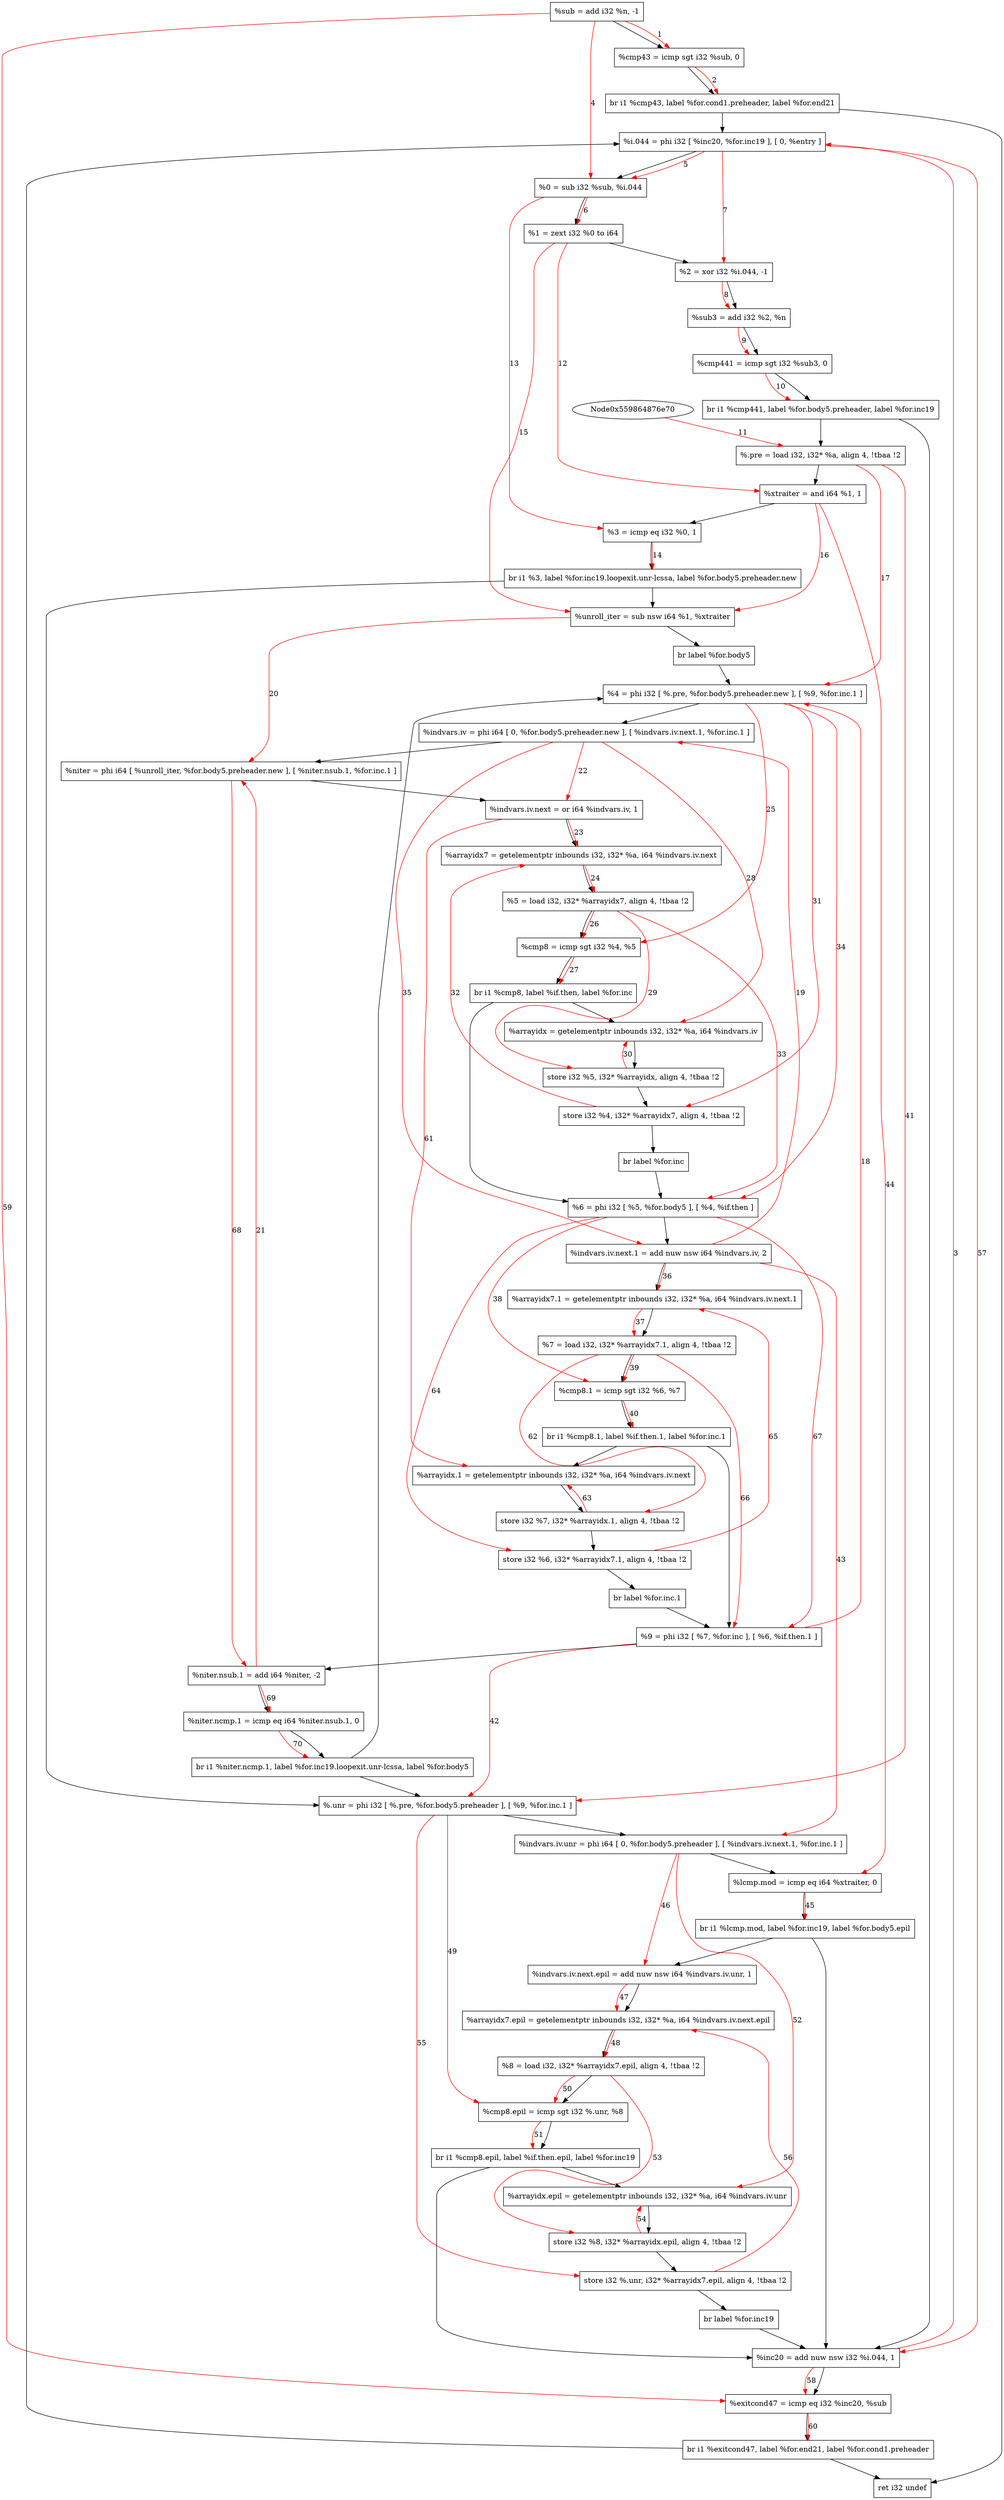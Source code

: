 digraph "CDFG for'func' function" {
	Node0x559864877100[shape=record, label="  %sub = add i32 %n, -1"]
	Node0x5598648771a0[shape=record, label="  %cmp43 = icmp sgt i32 %sub, 0"]
	Node0x559864801c98[shape=record, label="  br i1 %cmp43, label %for.cond1.preheader, label %for.end21"]
	Node0x5598648774c8[shape=record, label="  %i.044 = phi i32 [ %inc20, %for.inc19 ], [ 0, %entry ]"]
	Node0x5598648775b0[shape=record, label="  %0 = sub i32 %sub, %i.044"]
	Node0x559864877628[shape=record, label="  %1 = zext i32 %0 to i64"]
	Node0x5598648776c0[shape=record, label="  %2 = xor i32 %i.044, -1"]
	Node0x559864877760[shape=record, label="  %sub3 = add i32 %2, %n"]
	Node0x5598648777d0[shape=record, label="  %cmp441 = icmp sgt i32 %sub3, 0"]
	Node0x559864801db8[shape=record, label="  br i1 %cmp441, label %for.body5.preheader, label %for.inc19"]
	Node0x5598648778d8[shape=record, label="  %.pre = load i32, i32* %a, align 4, !tbaa !2"]
	Node0x5598648789c0[shape=record, label="  %xtraiter = and i64 %1, 1"]
	Node0x559864878a60[shape=record, label="  %3 = icmp eq i32 %0, 1"]
	Node0x55986480d348[shape=record, label="  br i1 %3, label %for.inc19.loopexit.unr-lcssa, label %for.body5.preheader.new"]
	Node0x559864878d20[shape=record, label="  %unroll_iter = sub nsw i64 %1, %xtraiter"]
	Node0x559864878df8[shape=record, label="  br label %for.body5"]
	Node0x559864878f08[shape=record, label="  %4 = phi i32 [ %.pre, %for.body5.preheader.new ], [ %9, %for.inc.1 ]"]
	Node0x5598648790e8[shape=record, label="  %indvars.iv = phi i64 [ 0, %for.body5.preheader.new ], [ %indvars.iv.next.1, %for.inc.1 ]"]
	Node0x559864879248[shape=record, label="  %niter = phi i64 [ %unroll_iter, %for.body5.preheader.new ], [ %niter.nsub.1, %for.inc.1 ]"]
	Node0x559864879330[shape=record, label="  %indvars.iv.next = or i64 %indvars.iv, 1"]
	Node0x559864879400[shape=record, label="  %arrayidx7 = getelementptr inbounds i32, i32* %a, i64 %indvars.iv.next"]
	Node0x559864879468[shape=record, label="  %5 = load i32, i32* %arrayidx7, align 4, !tbaa !2"]
	Node0x559864879af0[shape=record, label="  %cmp8 = icmp sgt i32 %4, %5"]
	Node0x55986480d468[shape=record, label="  br i1 %cmp8, label %if.then, label %for.inc"]
	Node0x55986487a040[shape=record, label="  %arrayidx = getelementptr inbounds i32, i32* %a, i64 %indvars.iv"]
	Node0x55986487a0f0[shape=record, label="  store i32 %5, i32* %arrayidx, align 4, !tbaa !2"]
	Node0x55986487a170[shape=record, label="  store i32 %4, i32* %arrayidx7, align 4, !tbaa !2"]
	Node0x559864879ef8[shape=record, label="  br label %for.inc"]
	Node0x55986487a1c8[shape=record, label="  %6 = phi i32 [ %5, %for.body5 ], [ %4, %if.then ]"]
	Node0x55986487a2f0[shape=record, label="  %indvars.iv.next.1 = add nuw nsw i64 %indvars.iv, 2"]
	Node0x55986487a390[shape=record, label="  %arrayidx7.1 = getelementptr inbounds i32, i32* %a, i64 %indvars.iv.next.1"]
	Node0x559864879098[shape=record, label="  %7 = load i32, i32* %arrayidx7.1, align 4, !tbaa !2"]
	Node0x55986487a410[shape=record, label="  %cmp8.1 = icmp sgt i32 %6, %7"]
	Node0x55986480d588[shape=record, label="  br i1 %cmp8.1, label %if.then.1, label %for.inc.1"]
	Node0x55986487a4d8[shape=record, label="  %.unr = phi i32 [ %.pre, %for.body5.preheader ], [ %9, %for.inc.1 ]"]
	Node0x55986487a598[shape=record, label="  %indvars.iv.unr = phi i64 [ 0, %for.body5.preheader ], [ %indvars.iv.next.1, %for.inc.1 ]"]
	Node0x55986487a660[shape=record, label="  %lcmp.mod = icmp eq i64 %xtraiter, 0"]
	Node0x55986487a768[shape=record, label="  br i1 %lcmp.mod, label %for.inc19, label %for.body5.epil"]
	Node0x55986487a7e0[shape=record, label="  %indvars.iv.next.epil = add nuw nsw i64 %indvars.iv.unr, 1"]
	Node0x55986487a8e0[shape=record, label="  %arrayidx7.epil = getelementptr inbounds i32, i32* %a, i64 %indvars.iv.next.epil"]
	Node0x559864878b78[shape=record, label="  %8 = load i32, i32* %arrayidx7.epil, align 4, !tbaa !2"]
	Node0x55986487a9f0[shape=record, label="  %cmp8.epil = icmp sgt i32 %.unr, %8"]
	Node0x55986487ab08[shape=record, label="  br i1 %cmp8.epil, label %if.then.epil, label %for.inc19"]
	Node0x55986487ab80[shape=record, label="  %arrayidx.epil = getelementptr inbounds i32, i32* %a, i64 %indvars.iv.unr"]
	Node0x55986487ac00[shape=record, label="  store i32 %8, i32* %arrayidx.epil, align 4, !tbaa !2"]
	Node0x55986487ac80[shape=record, label="  store i32 %.unr, i32* %arrayidx7.epil, align 4, !tbaa !2"]
	Node0x55986487aa78[shape=record, label="  br label %for.inc19"]
	Node0x55986487ad00[shape=record, label="  %inc20 = add nuw nsw i32 %i.044, 1"]
	Node0x55986487ad70[shape=record, label="  %exitcond47 = icmp eq i32 %inc20, %sub"]
	Node0x55986487ae58[shape=record, label="  br i1 %exitcond47, label %for.end21, label %for.cond1.preheader"]
	Node0x559864877338[shape=record, label="  ret i32 undef"]
	Node0x55986487b300[shape=record, label="  %arrayidx.1 = getelementptr inbounds i32, i32* %a, i64 %indvars.iv.next"]
	Node0x55986487b380[shape=record, label="  store i32 %7, i32* %arrayidx.1, align 4, !tbaa !2"]
	Node0x55986487b400[shape=record, label="  store i32 %6, i32* %arrayidx7.1, align 4, !tbaa !2"]
	Node0x559864879fc8[shape=record, label="  br label %for.inc.1"]
	Node0x55986487b458[shape=record, label="  %9 = phi i32 [ %7, %for.inc ], [ %6, %if.then.1 ]"]
	Node0x55986487b520[shape=record, label="  %niter.nsub.1 = add i64 %niter, -2"]
	Node0x55986487b590[shape=record, label="  %niter.ncmp.1 = icmp eq i64 %niter.nsub.1, 0"]
	Node0x55986487be58[shape=record, label="  br i1 %niter.ncmp.1, label %for.inc19.loopexit.unr-lcssa, label %for.body5"]
	Node0x559864877100 -> Node0x5598648771a0
	Node0x5598648771a0 -> Node0x559864801c98
	Node0x559864801c98 -> Node0x5598648774c8
	Node0x559864801c98 -> Node0x559864877338
	Node0x5598648774c8 -> Node0x5598648775b0
	Node0x5598648775b0 -> Node0x559864877628
	Node0x559864877628 -> Node0x5598648776c0
	Node0x5598648776c0 -> Node0x559864877760
	Node0x559864877760 -> Node0x5598648777d0
	Node0x5598648777d0 -> Node0x559864801db8
	Node0x559864801db8 -> Node0x5598648778d8
	Node0x559864801db8 -> Node0x55986487ad00
	Node0x5598648778d8 -> Node0x5598648789c0
	Node0x5598648789c0 -> Node0x559864878a60
	Node0x559864878a60 -> Node0x55986480d348
	Node0x55986480d348 -> Node0x55986487a4d8
	Node0x55986480d348 -> Node0x559864878d20
	Node0x559864878d20 -> Node0x559864878df8
	Node0x559864878df8 -> Node0x559864878f08
	Node0x559864878f08 -> Node0x5598648790e8
	Node0x5598648790e8 -> Node0x559864879248
	Node0x559864879248 -> Node0x559864879330
	Node0x559864879330 -> Node0x559864879400
	Node0x559864879400 -> Node0x559864879468
	Node0x559864879468 -> Node0x559864879af0
	Node0x559864879af0 -> Node0x55986480d468
	Node0x55986480d468 -> Node0x55986487a040
	Node0x55986480d468 -> Node0x55986487a1c8
	Node0x55986487a040 -> Node0x55986487a0f0
	Node0x55986487a0f0 -> Node0x55986487a170
	Node0x55986487a170 -> Node0x559864879ef8
	Node0x559864879ef8 -> Node0x55986487a1c8
	Node0x55986487a1c8 -> Node0x55986487a2f0
	Node0x55986487a2f0 -> Node0x55986487a390
	Node0x55986487a390 -> Node0x559864879098
	Node0x559864879098 -> Node0x55986487a410
	Node0x55986487a410 -> Node0x55986480d588
	Node0x55986480d588 -> Node0x55986487b300
	Node0x55986480d588 -> Node0x55986487b458
	Node0x55986487a4d8 -> Node0x55986487a598
	Node0x55986487a598 -> Node0x55986487a660
	Node0x55986487a660 -> Node0x55986487a768
	Node0x55986487a768 -> Node0x55986487ad00
	Node0x55986487a768 -> Node0x55986487a7e0
	Node0x55986487a7e0 -> Node0x55986487a8e0
	Node0x55986487a8e0 -> Node0x559864878b78
	Node0x559864878b78 -> Node0x55986487a9f0
	Node0x55986487a9f0 -> Node0x55986487ab08
	Node0x55986487ab08 -> Node0x55986487ab80
	Node0x55986487ab08 -> Node0x55986487ad00
	Node0x55986487ab80 -> Node0x55986487ac00
	Node0x55986487ac00 -> Node0x55986487ac80
	Node0x55986487ac80 -> Node0x55986487aa78
	Node0x55986487aa78 -> Node0x55986487ad00
	Node0x55986487ad00 -> Node0x55986487ad70
	Node0x55986487ad70 -> Node0x55986487ae58
	Node0x55986487ae58 -> Node0x559864877338
	Node0x55986487ae58 -> Node0x5598648774c8
	Node0x55986487b300 -> Node0x55986487b380
	Node0x55986487b380 -> Node0x55986487b400
	Node0x55986487b400 -> Node0x559864879fc8
	Node0x559864879fc8 -> Node0x55986487b458
	Node0x55986487b458 -> Node0x55986487b520
	Node0x55986487b520 -> Node0x55986487b590
	Node0x55986487b590 -> Node0x55986487be58
	Node0x55986487be58 -> Node0x55986487a4d8
	Node0x55986487be58 -> Node0x559864878f08
edge [color=red]
	Node0x559864877100 -> Node0x5598648771a0[label="1"]
	Node0x5598648771a0 -> Node0x559864801c98[label="2"]
	Node0x55986487ad00 -> Node0x5598648774c8[label="3"]
	Node0x559864877100 -> Node0x5598648775b0[label="4"]
	Node0x5598648774c8 -> Node0x5598648775b0[label="5"]
	Node0x5598648775b0 -> Node0x559864877628[label="6"]
	Node0x5598648774c8 -> Node0x5598648776c0[label="7"]
	Node0x5598648776c0 -> Node0x559864877760[label="8"]
	Node0x559864877760 -> Node0x5598648777d0[label="9"]
	Node0x5598648777d0 -> Node0x559864801db8[label="10"]
	Node0x559864876e70 -> Node0x5598648778d8[label="11"]
	Node0x559864877628 -> Node0x5598648789c0[label="12"]
	Node0x5598648775b0 -> Node0x559864878a60[label="13"]
	Node0x559864878a60 -> Node0x55986480d348[label="14"]
	Node0x559864877628 -> Node0x559864878d20[label="15"]
	Node0x5598648789c0 -> Node0x559864878d20[label="16"]
	Node0x5598648778d8 -> Node0x559864878f08[label="17"]
	Node0x55986487b458 -> Node0x559864878f08[label="18"]
	Node0x55986487a2f0 -> Node0x5598648790e8[label="19"]
	Node0x559864878d20 -> Node0x559864879248[label="20"]
	Node0x55986487b520 -> Node0x559864879248[label="21"]
	Node0x5598648790e8 -> Node0x559864879330[label="22"]
	Node0x559864879330 -> Node0x559864879400[label="23"]
	Node0x559864879400 -> Node0x559864879468[label="24"]
	Node0x559864878f08 -> Node0x559864879af0[label="25"]
	Node0x559864879468 -> Node0x559864879af0[label="26"]
	Node0x559864879af0 -> Node0x55986480d468[label="27"]
	Node0x5598648790e8 -> Node0x55986487a040[label="28"]
	Node0x559864879468 -> Node0x55986487a0f0[label="29"]
	Node0x55986487a0f0 -> Node0x55986487a040[label="30"]
	Node0x559864878f08 -> Node0x55986487a170[label="31"]
	Node0x55986487a170 -> Node0x559864879400[label="32"]
	Node0x559864879468 -> Node0x55986487a1c8[label="33"]
	Node0x559864878f08 -> Node0x55986487a1c8[label="34"]
	Node0x5598648790e8 -> Node0x55986487a2f0[label="35"]
	Node0x55986487a2f0 -> Node0x55986487a390[label="36"]
	Node0x55986487a390 -> Node0x559864879098[label="37"]
	Node0x55986487a1c8 -> Node0x55986487a410[label="38"]
	Node0x559864879098 -> Node0x55986487a410[label="39"]
	Node0x55986487a410 -> Node0x55986480d588[label="40"]
	Node0x5598648778d8 -> Node0x55986487a4d8[label="41"]
	Node0x55986487b458 -> Node0x55986487a4d8[label="42"]
	Node0x55986487a2f0 -> Node0x55986487a598[label="43"]
	Node0x5598648789c0 -> Node0x55986487a660[label="44"]
	Node0x55986487a660 -> Node0x55986487a768[label="45"]
	Node0x55986487a598 -> Node0x55986487a7e0[label="46"]
	Node0x55986487a7e0 -> Node0x55986487a8e0[label="47"]
	Node0x55986487a8e0 -> Node0x559864878b78[label="48"]
	Node0x55986487a4d8 -> Node0x55986487a9f0[label="49"]
	Node0x559864878b78 -> Node0x55986487a9f0[label="50"]
	Node0x55986487a9f0 -> Node0x55986487ab08[label="51"]
	Node0x55986487a598 -> Node0x55986487ab80[label="52"]
	Node0x559864878b78 -> Node0x55986487ac00[label="53"]
	Node0x55986487ac00 -> Node0x55986487ab80[label="54"]
	Node0x55986487a4d8 -> Node0x55986487ac80[label="55"]
	Node0x55986487ac80 -> Node0x55986487a8e0[label="56"]
	Node0x5598648774c8 -> Node0x55986487ad00[label="57"]
	Node0x55986487ad00 -> Node0x55986487ad70[label="58"]
	Node0x559864877100 -> Node0x55986487ad70[label="59"]
	Node0x55986487ad70 -> Node0x55986487ae58[label="60"]
	Node0x559864879330 -> Node0x55986487b300[label="61"]
	Node0x559864879098 -> Node0x55986487b380[label="62"]
	Node0x55986487b380 -> Node0x55986487b300[label="63"]
	Node0x55986487a1c8 -> Node0x55986487b400[label="64"]
	Node0x55986487b400 -> Node0x55986487a390[label="65"]
	Node0x559864879098 -> Node0x55986487b458[label="66"]
	Node0x55986487a1c8 -> Node0x55986487b458[label="67"]
	Node0x559864879248 -> Node0x55986487b520[label="68"]
	Node0x55986487b520 -> Node0x55986487b590[label="69"]
	Node0x55986487b590 -> Node0x55986487be58[label="70"]
}
